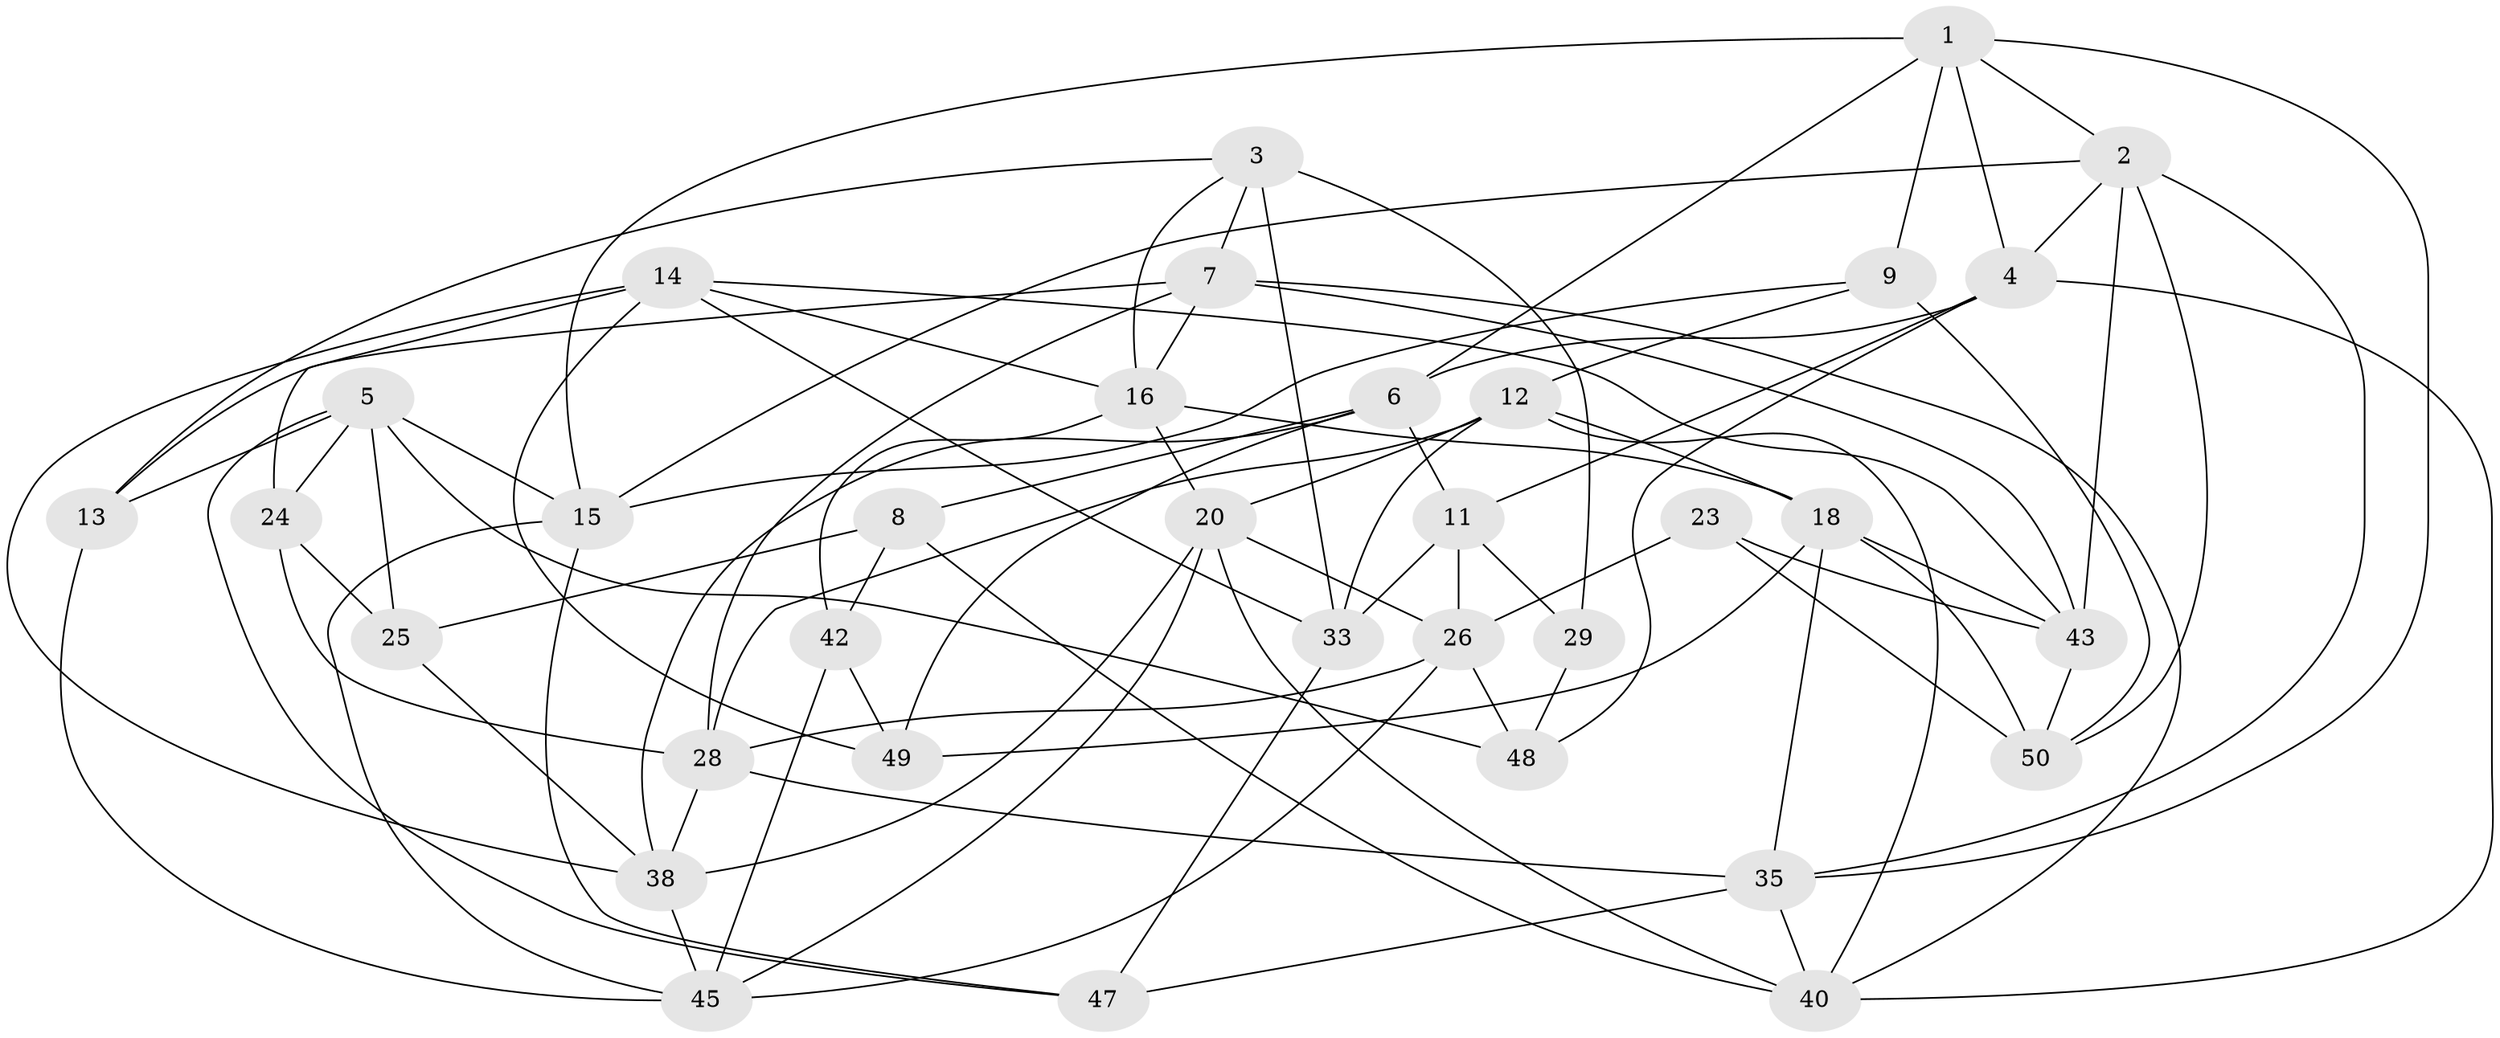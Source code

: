 // Generated by graph-tools (version 1.1) at 2025/24/03/03/25 07:24:28]
// undirected, 34 vertices, 88 edges
graph export_dot {
graph [start="1"]
  node [color=gray90,style=filled];
  1 [super="+27"];
  2 [super="+17"];
  3 [super="+37"];
  4 [super="+56"];
  5 [super="+55"];
  6 [super="+31"];
  7 [super="+10"];
  8;
  9;
  11 [super="+30"];
  12 [super="+22"];
  13;
  14 [super="+19"];
  15 [super="+51"];
  16 [super="+32"];
  18 [super="+21"];
  20 [super="+36"];
  23;
  24;
  25;
  26 [super="+41"];
  28 [super="+53"];
  29;
  33 [super="+34"];
  35 [super="+54"];
  38 [super="+39"];
  40 [super="+52"];
  42;
  43 [super="+44"];
  45 [super="+46"];
  47;
  48;
  49;
  50 [super="+57"];
  1 -- 35;
  1 -- 9;
  1 -- 2;
  1 -- 15;
  1 -- 6;
  1 -- 4;
  2 -- 50;
  2 -- 35;
  2 -- 43;
  2 -- 15;
  2 -- 4;
  3 -- 16;
  3 -- 33 [weight=2];
  3 -- 7;
  3 -- 13;
  3 -- 29;
  4 -- 48;
  4 -- 11;
  4 -- 40;
  4 -- 6;
  5 -- 24;
  5 -- 48;
  5 -- 15;
  5 -- 25;
  5 -- 13;
  5 -- 47;
  6 -- 8;
  6 -- 38;
  6 -- 49;
  6 -- 11;
  7 -- 13;
  7 -- 28;
  7 -- 40;
  7 -- 43;
  7 -- 16;
  8 -- 40;
  8 -- 25;
  8 -- 42;
  9 -- 50;
  9 -- 15;
  9 -- 12;
  11 -- 29 [weight=2];
  11 -- 26;
  11 -- 33;
  12 -- 40;
  12 -- 20;
  12 -- 18;
  12 -- 28;
  12 -- 33;
  13 -- 45;
  14 -- 24;
  14 -- 33;
  14 -- 16;
  14 -- 49;
  14 -- 38;
  14 -- 43;
  15 -- 45;
  15 -- 47;
  16 -- 42;
  16 -- 20;
  16 -- 18;
  18 -- 49;
  18 -- 43;
  18 -- 50;
  18 -- 35;
  20 -- 45;
  20 -- 38;
  20 -- 26;
  20 -- 40;
  23 -- 50 [weight=2];
  23 -- 26;
  23 -- 43;
  24 -- 28;
  24 -- 25;
  25 -- 38;
  26 -- 48;
  26 -- 45;
  26 -- 28;
  28 -- 35;
  28 -- 38;
  29 -- 48;
  33 -- 47;
  35 -- 40;
  35 -- 47;
  38 -- 45;
  42 -- 49;
  42 -- 45;
  43 -- 50;
}
